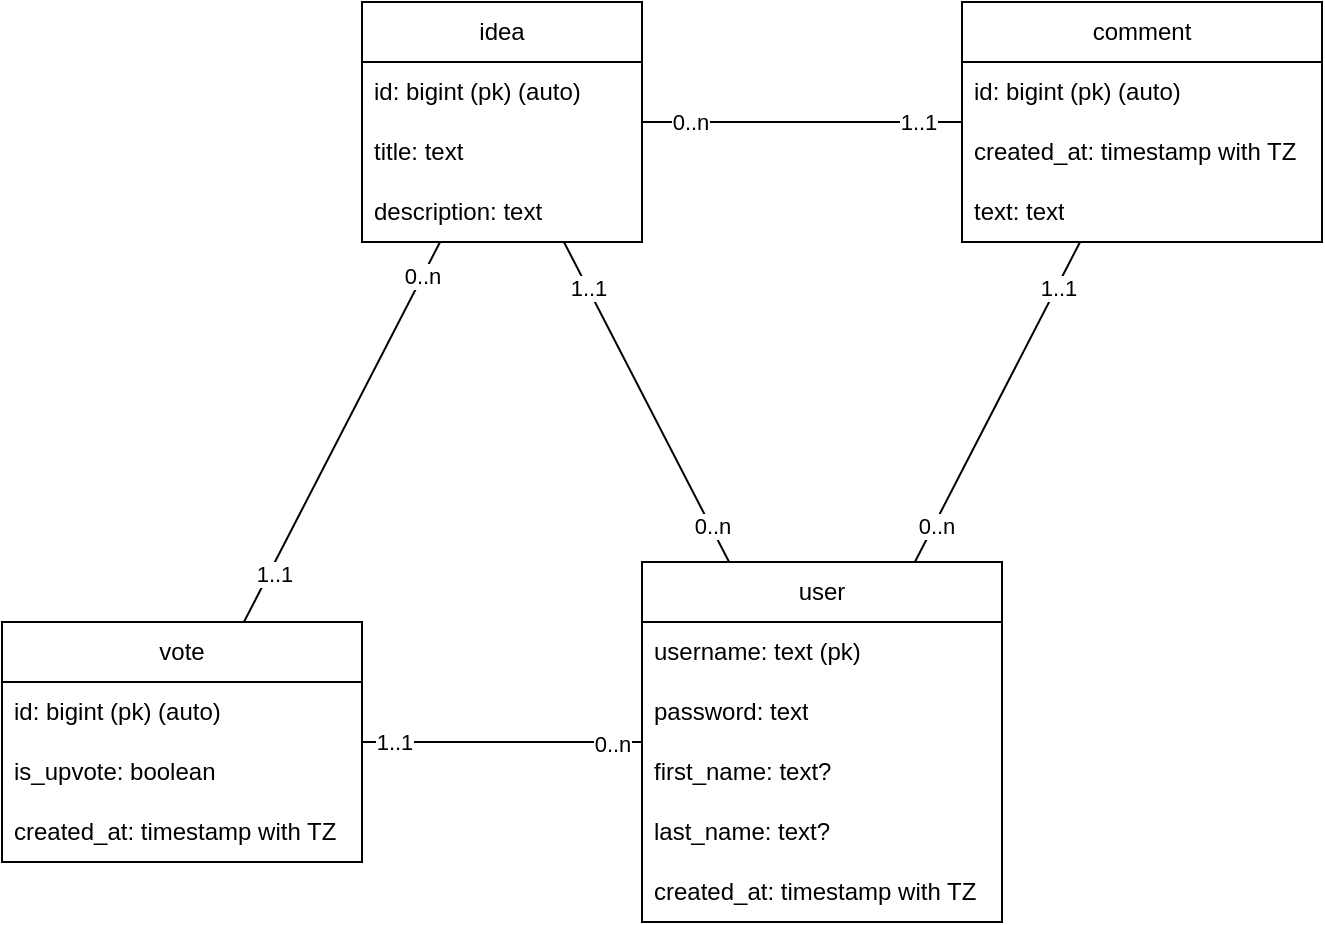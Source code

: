 <mxfile version="24.5.5" type="device">
  <diagram id="C5RBs43oDa-KdzZeNtuy" name="Page-1">
    <mxGraphModel dx="670" dy="295" grid="1" gridSize="10" guides="1" tooltips="1" connect="1" arrows="1" fold="1" page="0" pageScale="1" pageWidth="827" pageHeight="1169" math="0" shadow="0">
      <root>
        <mxCell id="WIyWlLk6GJQsqaUBKTNV-0" />
        <mxCell id="WIyWlLk6GJQsqaUBKTNV-1" parent="WIyWlLk6GJQsqaUBKTNV-0" />
        <mxCell id="eQArFs3PpgsIwxBhUCHY-0" value="idea" style="swimlane;fontStyle=0;childLayout=stackLayout;horizontal=1;startSize=30;horizontalStack=0;resizeParent=1;resizeParentMax=0;resizeLast=0;collapsible=1;marginBottom=0;whiteSpace=wrap;html=1;" vertex="1" parent="WIyWlLk6GJQsqaUBKTNV-1">
          <mxGeometry x="220" y="240" width="140" height="120" as="geometry" />
        </mxCell>
        <mxCell id="eQArFs3PpgsIwxBhUCHY-33" value="id: bigint (pk) (auto&lt;span style=&quot;background-color: initial;&quot;&gt;)&lt;/span&gt;" style="text;strokeColor=none;fillColor=none;align=left;verticalAlign=middle;spacingLeft=4;spacingRight=4;overflow=hidden;points=[[0,0.5],[1,0.5]];portConstraint=eastwest;rotatable=0;whiteSpace=wrap;html=1;" vertex="1" parent="eQArFs3PpgsIwxBhUCHY-0">
          <mxGeometry y="30" width="140" height="30" as="geometry" />
        </mxCell>
        <mxCell id="eQArFs3PpgsIwxBhUCHY-1" value="title: text" style="text;strokeColor=none;fillColor=none;align=left;verticalAlign=middle;spacingLeft=4;spacingRight=4;overflow=hidden;points=[[0,0.5],[1,0.5]];portConstraint=eastwest;rotatable=0;whiteSpace=wrap;html=1;" vertex="1" parent="eQArFs3PpgsIwxBhUCHY-0">
          <mxGeometry y="60" width="140" height="30" as="geometry" />
        </mxCell>
        <mxCell id="eQArFs3PpgsIwxBhUCHY-2" value="description: text" style="text;strokeColor=none;fillColor=none;align=left;verticalAlign=middle;spacingLeft=4;spacingRight=4;overflow=hidden;points=[[0,0.5],[1,0.5]];portConstraint=eastwest;rotatable=0;whiteSpace=wrap;html=1;" vertex="1" parent="eQArFs3PpgsIwxBhUCHY-0">
          <mxGeometry y="90" width="140" height="30" as="geometry" />
        </mxCell>
        <mxCell id="eQArFs3PpgsIwxBhUCHY-4" value="comment" style="swimlane;fontStyle=0;childLayout=stackLayout;horizontal=1;startSize=30;horizontalStack=0;resizeParent=1;resizeParentMax=0;resizeLast=0;collapsible=1;marginBottom=0;whiteSpace=wrap;html=1;" vertex="1" parent="WIyWlLk6GJQsqaUBKTNV-1">
          <mxGeometry x="520" y="240" width="180" height="120" as="geometry" />
        </mxCell>
        <mxCell id="eQArFs3PpgsIwxBhUCHY-6" value="id: bigint (pk) (auto&lt;span style=&quot;background-color: initial;&quot;&gt;)&lt;/span&gt;" style="text;strokeColor=none;fillColor=none;align=left;verticalAlign=middle;spacingLeft=4;spacingRight=4;overflow=hidden;points=[[0,0.5],[1,0.5]];portConstraint=eastwest;rotatable=0;whiteSpace=wrap;html=1;" vertex="1" parent="eQArFs3PpgsIwxBhUCHY-4">
          <mxGeometry y="30" width="180" height="30" as="geometry" />
        </mxCell>
        <mxCell id="eQArFs3PpgsIwxBhUCHY-5" value="created_at: timestamp with TZ" style="text;strokeColor=none;fillColor=none;align=left;verticalAlign=middle;spacingLeft=4;spacingRight=4;overflow=hidden;points=[[0,0.5],[1,0.5]];portConstraint=eastwest;rotatable=0;whiteSpace=wrap;html=1;" vertex="1" parent="eQArFs3PpgsIwxBhUCHY-4">
          <mxGeometry y="60" width="180" height="30" as="geometry" />
        </mxCell>
        <mxCell id="eQArFs3PpgsIwxBhUCHY-7" value="text: text" style="text;strokeColor=none;fillColor=none;align=left;verticalAlign=middle;spacingLeft=4;spacingRight=4;overflow=hidden;points=[[0,0.5],[1,0.5]];portConstraint=eastwest;rotatable=0;whiteSpace=wrap;html=1;" vertex="1" parent="eQArFs3PpgsIwxBhUCHY-4">
          <mxGeometry y="90" width="180" height="30" as="geometry" />
        </mxCell>
        <mxCell id="eQArFs3PpgsIwxBhUCHY-8" value="user" style="swimlane;fontStyle=0;childLayout=stackLayout;horizontal=1;startSize=30;horizontalStack=0;resizeParent=1;resizeParentMax=0;resizeLast=0;collapsible=1;marginBottom=0;whiteSpace=wrap;html=1;" vertex="1" parent="WIyWlLk6GJQsqaUBKTNV-1">
          <mxGeometry x="360" y="520" width="180" height="180" as="geometry" />
        </mxCell>
        <mxCell id="eQArFs3PpgsIwxBhUCHY-11" value="username: text (pk)" style="text;strokeColor=none;fillColor=none;align=left;verticalAlign=middle;spacingLeft=4;spacingRight=4;overflow=hidden;points=[[0,0.5],[1,0.5]];portConstraint=eastwest;rotatable=0;whiteSpace=wrap;html=1;" vertex="1" parent="eQArFs3PpgsIwxBhUCHY-8">
          <mxGeometry y="30" width="180" height="30" as="geometry" />
        </mxCell>
        <mxCell id="eQArFs3PpgsIwxBhUCHY-24" value="password: text" style="text;strokeColor=none;fillColor=none;align=left;verticalAlign=middle;spacingLeft=4;spacingRight=4;overflow=hidden;points=[[0,0.5],[1,0.5]];portConstraint=eastwest;rotatable=0;whiteSpace=wrap;html=1;" vertex="1" parent="eQArFs3PpgsIwxBhUCHY-8">
          <mxGeometry y="60" width="180" height="30" as="geometry" />
        </mxCell>
        <mxCell id="eQArFs3PpgsIwxBhUCHY-9" value="first_name: text?" style="text;strokeColor=none;fillColor=none;align=left;verticalAlign=middle;spacingLeft=4;spacingRight=4;overflow=hidden;points=[[0,0.5],[1,0.5]];portConstraint=eastwest;rotatable=0;whiteSpace=wrap;html=1;" vertex="1" parent="eQArFs3PpgsIwxBhUCHY-8">
          <mxGeometry y="90" width="180" height="30" as="geometry" />
        </mxCell>
        <mxCell id="eQArFs3PpgsIwxBhUCHY-10" value="last_name: text?" style="text;strokeColor=none;fillColor=none;align=left;verticalAlign=middle;spacingLeft=4;spacingRight=4;overflow=hidden;points=[[0,0.5],[1,0.5]];portConstraint=eastwest;rotatable=0;whiteSpace=wrap;html=1;" vertex="1" parent="eQArFs3PpgsIwxBhUCHY-8">
          <mxGeometry y="120" width="180" height="30" as="geometry" />
        </mxCell>
        <mxCell id="eQArFs3PpgsIwxBhUCHY-39" value="created_at: timestamp with TZ" style="text;strokeColor=none;fillColor=none;align=left;verticalAlign=middle;spacingLeft=4;spacingRight=4;overflow=hidden;points=[[0,0.5],[1,0.5]];portConstraint=eastwest;rotatable=0;whiteSpace=wrap;html=1;" vertex="1" parent="eQArFs3PpgsIwxBhUCHY-8">
          <mxGeometry y="150" width="180" height="30" as="geometry" />
        </mxCell>
        <mxCell id="eQArFs3PpgsIwxBhUCHY-12" value="" style="endArrow=none;html=1;rounded=0;" edge="1" parent="WIyWlLk6GJQsqaUBKTNV-1" source="eQArFs3PpgsIwxBhUCHY-8" target="eQArFs3PpgsIwxBhUCHY-0">
          <mxGeometry width="50" height="50" relative="1" as="geometry">
            <mxPoint x="80" y="510" as="sourcePoint" />
            <mxPoint x="130" y="460" as="targetPoint" />
          </mxGeometry>
        </mxCell>
        <mxCell id="eQArFs3PpgsIwxBhUCHY-14" value="0..n" style="edgeLabel;html=1;align=center;verticalAlign=middle;resizable=0;points=[];" vertex="1" connectable="0" parent="eQArFs3PpgsIwxBhUCHY-12">
          <mxGeometry x="-0.772" y="-1" relative="1" as="geometry">
            <mxPoint as="offset" />
          </mxGeometry>
        </mxCell>
        <mxCell id="eQArFs3PpgsIwxBhUCHY-15" value="1..1" style="edgeLabel;html=1;align=center;verticalAlign=middle;resizable=0;points=[];" vertex="1" connectable="0" parent="eQArFs3PpgsIwxBhUCHY-12">
          <mxGeometry x="0.716" relative="1" as="geometry">
            <mxPoint as="offset" />
          </mxGeometry>
        </mxCell>
        <mxCell id="eQArFs3PpgsIwxBhUCHY-13" value="" style="endArrow=none;html=1;rounded=0;" edge="1" parent="WIyWlLk6GJQsqaUBKTNV-1" source="eQArFs3PpgsIwxBhUCHY-4" target="eQArFs3PpgsIwxBhUCHY-0">
          <mxGeometry width="50" height="50" relative="1" as="geometry">
            <mxPoint x="280" y="510" as="sourcePoint" />
            <mxPoint x="280" y="410" as="targetPoint" />
          </mxGeometry>
        </mxCell>
        <mxCell id="eQArFs3PpgsIwxBhUCHY-18" value="0..n" style="edgeLabel;html=1;align=center;verticalAlign=middle;resizable=0;points=[];" vertex="1" connectable="0" parent="eQArFs3PpgsIwxBhUCHY-13">
          <mxGeometry x="0.705" relative="1" as="geometry">
            <mxPoint as="offset" />
          </mxGeometry>
        </mxCell>
        <mxCell id="eQArFs3PpgsIwxBhUCHY-19" value="1..1" style="edgeLabel;html=1;align=center;verticalAlign=middle;resizable=0;points=[];" vertex="1" connectable="0" parent="eQArFs3PpgsIwxBhUCHY-13">
          <mxGeometry x="-0.716" relative="1" as="geometry">
            <mxPoint as="offset" />
          </mxGeometry>
        </mxCell>
        <mxCell id="eQArFs3PpgsIwxBhUCHY-20" value="" style="endArrow=none;html=1;rounded=0;" edge="1" parent="WIyWlLk6GJQsqaUBKTNV-1" source="eQArFs3PpgsIwxBhUCHY-8" target="eQArFs3PpgsIwxBhUCHY-4">
          <mxGeometry width="50" height="50" relative="1" as="geometry">
            <mxPoint x="454" y="580" as="sourcePoint" />
            <mxPoint x="454" y="460" as="targetPoint" />
          </mxGeometry>
        </mxCell>
        <mxCell id="eQArFs3PpgsIwxBhUCHY-21" value="0..n" style="edgeLabel;html=1;align=center;verticalAlign=middle;resizable=0;points=[];" vertex="1" connectable="0" parent="eQArFs3PpgsIwxBhUCHY-20">
          <mxGeometry x="-0.772" y="-1" relative="1" as="geometry">
            <mxPoint as="offset" />
          </mxGeometry>
        </mxCell>
        <mxCell id="eQArFs3PpgsIwxBhUCHY-22" value="1..1" style="edgeLabel;html=1;align=center;verticalAlign=middle;resizable=0;points=[];" vertex="1" connectable="0" parent="eQArFs3PpgsIwxBhUCHY-20">
          <mxGeometry x="0.716" relative="1" as="geometry">
            <mxPoint as="offset" />
          </mxGeometry>
        </mxCell>
        <mxCell id="eQArFs3PpgsIwxBhUCHY-25" value="vote" style="swimlane;fontStyle=0;childLayout=stackLayout;horizontal=1;startSize=30;horizontalStack=0;resizeParent=1;resizeParentMax=0;resizeLast=0;collapsible=1;marginBottom=0;whiteSpace=wrap;html=1;" vertex="1" parent="WIyWlLk6GJQsqaUBKTNV-1">
          <mxGeometry x="40" y="550" width="180" height="120" as="geometry" />
        </mxCell>
        <mxCell id="eQArFs3PpgsIwxBhUCHY-27" value="id: bigint (pk) (auto)" style="text;strokeColor=none;fillColor=none;align=left;verticalAlign=middle;spacingLeft=4;spacingRight=4;overflow=hidden;points=[[0,0.5],[1,0.5]];portConstraint=eastwest;rotatable=0;whiteSpace=wrap;html=1;" vertex="1" parent="eQArFs3PpgsIwxBhUCHY-25">
          <mxGeometry y="30" width="180" height="30" as="geometry" />
        </mxCell>
        <mxCell id="eQArFs3PpgsIwxBhUCHY-30" value="is_upvote: boolean" style="text;strokeColor=none;fillColor=none;align=left;verticalAlign=middle;spacingLeft=4;spacingRight=4;overflow=hidden;points=[[0,0.5],[1,0.5]];portConstraint=eastwest;rotatable=0;whiteSpace=wrap;html=1;" vertex="1" parent="eQArFs3PpgsIwxBhUCHY-25">
          <mxGeometry y="60" width="180" height="30" as="geometry" />
        </mxCell>
        <mxCell id="eQArFs3PpgsIwxBhUCHY-38" value="created_at: timestamp with TZ" style="text;strokeColor=none;fillColor=none;align=left;verticalAlign=middle;spacingLeft=4;spacingRight=4;overflow=hidden;points=[[0,0.5],[1,0.5]];portConstraint=eastwest;rotatable=0;whiteSpace=wrap;html=1;" vertex="1" parent="eQArFs3PpgsIwxBhUCHY-25">
          <mxGeometry y="90" width="180" height="30" as="geometry" />
        </mxCell>
        <mxCell id="eQArFs3PpgsIwxBhUCHY-31" value="" style="endArrow=none;html=1;rounded=0;" edge="1" parent="WIyWlLk6GJQsqaUBKTNV-1" source="eQArFs3PpgsIwxBhUCHY-25" target="eQArFs3PpgsIwxBhUCHY-8">
          <mxGeometry width="50" height="50" relative="1" as="geometry">
            <mxPoint x="330" y="490" as="sourcePoint" />
            <mxPoint x="380" y="440" as="targetPoint" />
          </mxGeometry>
        </mxCell>
        <mxCell id="eQArFs3PpgsIwxBhUCHY-34" value="0..n" style="edgeLabel;html=1;align=center;verticalAlign=middle;resizable=0;points=[];" vertex="1" connectable="0" parent="eQArFs3PpgsIwxBhUCHY-31">
          <mxGeometry x="0.788" y="-1" relative="1" as="geometry">
            <mxPoint as="offset" />
          </mxGeometry>
        </mxCell>
        <mxCell id="eQArFs3PpgsIwxBhUCHY-35" value="1..1" style="edgeLabel;html=1;align=center;verticalAlign=middle;resizable=0;points=[];" vertex="1" connectable="0" parent="eQArFs3PpgsIwxBhUCHY-31">
          <mxGeometry x="-0.782" relative="1" as="geometry">
            <mxPoint as="offset" />
          </mxGeometry>
        </mxCell>
        <mxCell id="eQArFs3PpgsIwxBhUCHY-32" value="" style="endArrow=none;html=1;rounded=0;" edge="1" parent="WIyWlLk6GJQsqaUBKTNV-1" source="eQArFs3PpgsIwxBhUCHY-25" target="eQArFs3PpgsIwxBhUCHY-0">
          <mxGeometry width="50" height="50" relative="1" as="geometry">
            <mxPoint x="140" y="480" as="sourcePoint" />
            <mxPoint x="190" y="430" as="targetPoint" />
          </mxGeometry>
        </mxCell>
        <mxCell id="eQArFs3PpgsIwxBhUCHY-36" value="1..1" style="edgeLabel;html=1;align=center;verticalAlign=middle;resizable=0;points=[];" vertex="1" connectable="0" parent="eQArFs3PpgsIwxBhUCHY-32">
          <mxGeometry x="-0.737" y="-2" relative="1" as="geometry">
            <mxPoint as="offset" />
          </mxGeometry>
        </mxCell>
        <mxCell id="eQArFs3PpgsIwxBhUCHY-37" value="0..n" style="edgeLabel;html=1;align=center;verticalAlign=middle;resizable=0;points=[];" vertex="1" connectable="0" parent="eQArFs3PpgsIwxBhUCHY-32">
          <mxGeometry x="0.819" relative="1" as="geometry">
            <mxPoint as="offset" />
          </mxGeometry>
        </mxCell>
      </root>
    </mxGraphModel>
  </diagram>
</mxfile>
